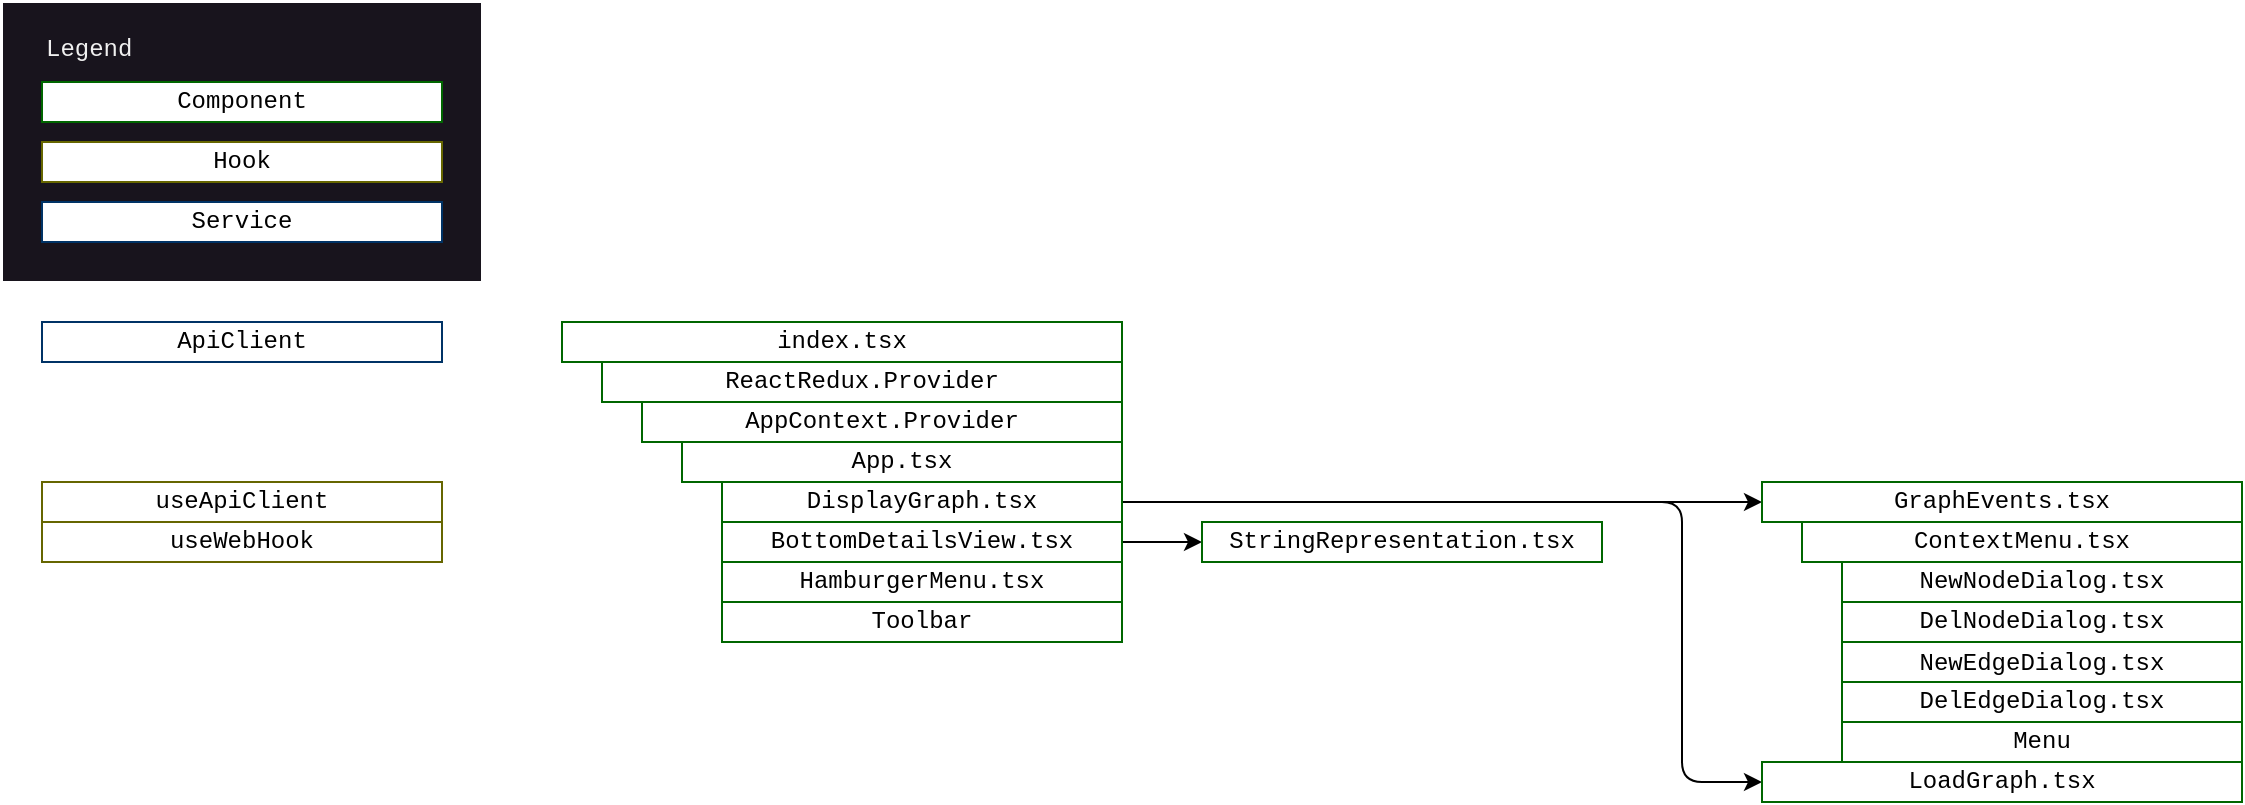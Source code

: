 <mxfile>
    <diagram id="2KY15pi_Jgdz3UBwRwlb" name="Page-1">
        <mxGraphModel dx="1528" dy="927" grid="1" gridSize="10" guides="1" tooltips="1" connect="1" arrows="1" fold="1" page="0" pageScale="1" pageWidth="827" pageHeight="1169" math="0" shadow="0">
            <root>
                <mxCell id="0"/>
                <mxCell id="1" parent="0"/>
                <mxCell id="33" value="" style="whiteSpace=wrap;html=1;strokeColor=#FFFFFF;fontFamily=Courier New;fillColor=#18141D;" vertex="1" parent="1">
                    <mxGeometry x="-240" y="-40" width="240" height="140" as="geometry"/>
                </mxCell>
                <mxCell id="2" value="index.tsx" style="whiteSpace=wrap;html=1;fontFamily=Courier New;strokeColor=#006600;" vertex="1" parent="1">
                    <mxGeometry x="40" y="120" width="280" height="20" as="geometry"/>
                </mxCell>
                <mxCell id="3" value="ReactRedux.Provider" style="whiteSpace=wrap;html=1;fontFamily=Courier New;strokeColor=#006600;" vertex="1" parent="1">
                    <mxGeometry x="60" y="140" width="260" height="20" as="geometry"/>
                </mxCell>
                <mxCell id="4" value="AppContext.Provider" style="whiteSpace=wrap;html=1;fontFamily=Courier New;strokeColor=#006600;" vertex="1" parent="1">
                    <mxGeometry x="80" y="160" width="240" height="20" as="geometry"/>
                </mxCell>
                <mxCell id="5" value="App.tsx" style="whiteSpace=wrap;html=1;fontFamily=Courier New;strokeColor=#006600;" vertex="1" parent="1">
                    <mxGeometry x="100" y="180" width="220" height="20" as="geometry"/>
                </mxCell>
                <mxCell id="23" style="edgeStyle=none;html=1;entryX=0;entryY=0.5;entryDx=0;entryDy=0;fontFamily=Courier New;" edge="1" parent="1" source="9" target="15">
                    <mxGeometry relative="1" as="geometry"/>
                </mxCell>
                <mxCell id="29" style="edgeStyle=orthogonalEdgeStyle;html=1;entryX=0;entryY=0.5;entryDx=0;entryDy=0;fontFamily=Courier New;" edge="1" parent="1" source="9" target="16">
                    <mxGeometry relative="1" as="geometry">
                        <Array as="points">
                            <mxPoint x="600" y="210"/>
                            <mxPoint x="600" y="350"/>
                        </Array>
                    </mxGeometry>
                </mxCell>
                <mxCell id="9" value="DisplayGraph.tsx" style="whiteSpace=wrap;html=1;fontFamily=Courier New;strokeColor=#006600;" vertex="1" parent="1">
                    <mxGeometry x="120" y="200" width="200" height="20" as="geometry"/>
                </mxCell>
                <mxCell id="27" style="edgeStyle=none;html=1;entryX=0;entryY=0.5;entryDx=0;entryDy=0;fontFamily=Courier New;" edge="1" parent="1" source="10" target="26">
                    <mxGeometry relative="1" as="geometry"/>
                </mxCell>
                <mxCell id="10" value="BottomDetailsView.tsx" style="whiteSpace=wrap;html=1;fontFamily=Courier New;strokeColor=#006600;" vertex="1" parent="1">
                    <mxGeometry x="120" y="220" width="200" height="20" as="geometry"/>
                </mxCell>
                <mxCell id="11" value="HamburgerMenu.tsx" style="whiteSpace=wrap;html=1;fontFamily=Courier New;strokeColor=#006600;" vertex="1" parent="1">
                    <mxGeometry x="120" y="240" width="200" height="20" as="geometry"/>
                </mxCell>
                <mxCell id="12" value="Toolbar" style="whiteSpace=wrap;html=1;fontFamily=Courier New;strokeColor=#006600;" vertex="1" parent="1">
                    <mxGeometry x="120" y="260" width="200" height="20" as="geometry"/>
                </mxCell>
                <mxCell id="15" value="GraphEvents.tsx" style="whiteSpace=wrap;html=1;fontFamily=Courier New;strokeColor=#006600;" vertex="1" parent="1">
                    <mxGeometry x="640" y="200" width="240" height="20" as="geometry"/>
                </mxCell>
                <mxCell id="16" value="LoadGraph.tsx" style="whiteSpace=wrap;html=1;fontFamily=Courier New;strokeColor=#006600;" vertex="1" parent="1">
                    <mxGeometry x="640" y="340" width="240" height="20" as="geometry"/>
                </mxCell>
                <mxCell id="17" value="ContextMenu.tsx" style="whiteSpace=wrap;html=1;fontFamily=Courier New;strokeColor=#006600;" vertex="1" parent="1">
                    <mxGeometry x="660" y="220" width="220" height="20" as="geometry"/>
                </mxCell>
                <mxCell id="18" value="NewNodeDialog.tsx" style="whiteSpace=wrap;html=1;fontFamily=Courier New;strokeColor=#006600;" vertex="1" parent="1">
                    <mxGeometry x="680" y="240" width="200" height="20" as="geometry"/>
                </mxCell>
                <mxCell id="19" value="DelNodeDialog.tsx" style="whiteSpace=wrap;html=1;fontFamily=Courier New;strokeColor=#006600;" vertex="1" parent="1">
                    <mxGeometry x="680" y="260" width="200" height="20" as="geometry"/>
                </mxCell>
                <mxCell id="20" value="&lt;font face=&quot;Courier New&quot;&gt;NewEdgeDialog.tsx&lt;/font&gt;" style="whiteSpace=wrap;html=1;strokeColor=#006600;" vertex="1" parent="1">
                    <mxGeometry x="680" y="280" width="200" height="20" as="geometry"/>
                </mxCell>
                <mxCell id="21" value="DelEdgeDialog.tsx" style="whiteSpace=wrap;html=1;fontFamily=Courier New;strokeColor=#006600;" vertex="1" parent="1">
                    <mxGeometry x="680" y="300" width="200" height="20" as="geometry"/>
                </mxCell>
                <mxCell id="22" value="Menu" style="whiteSpace=wrap;html=1;fontFamily=Courier New;strokeColor=#006600;" vertex="1" parent="1">
                    <mxGeometry x="680" y="320" width="200" height="20" as="geometry"/>
                </mxCell>
                <mxCell id="26" value="StringRepresentation.tsx" style="whiteSpace=wrap;html=1;fontFamily=Courier New;strokeColor=#006600;" vertex="1" parent="1">
                    <mxGeometry x="360" y="220" width="200" height="20" as="geometry"/>
                </mxCell>
                <mxCell id="30" value="Component" style="whiteSpace=wrap;html=1;fontFamily=Courier New;strokeColor=#006600;" vertex="1" parent="1">
                    <mxGeometry x="-220" width="200" height="20" as="geometry"/>
                </mxCell>
                <mxCell id="32" value="&lt;span style=&quot;color: rgb(240, 240, 240); font-family: &amp;quot;Courier New&amp;quot;; font-size: 12px; font-style: normal; font-variant-ligatures: normal; font-variant-caps: normal; font-weight: 400; letter-spacing: normal; orphans: 2; text-indent: 0px; text-transform: none; widows: 2; word-spacing: 0px; -webkit-text-stroke-width: 0px; background-color: rgb(24, 20, 29); text-decoration-thickness: initial; text-decoration-style: initial; text-decoration-color: initial; float: none; display: inline !important;&quot;&gt;Legend&lt;/span&gt;" style="text;whiteSpace=wrap;html=1;fontFamily=Courier New;align=left;" vertex="1" parent="1">
                    <mxGeometry x="-220" y="-30" width="220" height="20" as="geometry"/>
                </mxCell>
                <mxCell id="35" value="useApiClient" style="whiteSpace=wrap;html=1;fontFamily=Courier New;strokeColor=#666600;" vertex="1" parent="1">
                    <mxGeometry x="-220" y="200" width="200" height="20" as="geometry"/>
                </mxCell>
                <mxCell id="36" value="useWebHook" style="whiteSpace=wrap;html=1;fontFamily=Courier New;strokeColor=#666600;" vertex="1" parent="1">
                    <mxGeometry x="-220" y="220" width="200" height="20" as="geometry"/>
                </mxCell>
                <mxCell id="37" value="Hook" style="whiteSpace=wrap;html=1;fontFamily=Courier New;strokeColor=#666600;" vertex="1" parent="1">
                    <mxGeometry x="-220" y="30" width="200" height="20" as="geometry"/>
                </mxCell>
                <mxCell id="39" value="ApiClient" style="whiteSpace=wrap;html=1;fontFamily=Courier New;strokeColor=#003366;" vertex="1" parent="1">
                    <mxGeometry x="-220" y="120" width="200" height="20" as="geometry"/>
                </mxCell>
                <mxCell id="40" value="Service" style="whiteSpace=wrap;html=1;fontFamily=Courier New;strokeColor=#003366;" vertex="1" parent="1">
                    <mxGeometry x="-220" y="60" width="200" height="20" as="geometry"/>
                </mxCell>
            </root>
        </mxGraphModel>
    </diagram>
</mxfile>